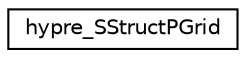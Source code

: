 digraph "Graphical Class Hierarchy"
{
 // LATEX_PDF_SIZE
  edge [fontname="Helvetica",fontsize="10",labelfontname="Helvetica",labelfontsize="10"];
  node [fontname="Helvetica",fontsize="10",shape=record];
  rankdir="LR";
  Node0 [label="hypre_SStructPGrid",height=0.2,width=0.4,color="black", fillcolor="white", style="filled",URL="$structhypre___s_struct_p_grid.html",tooltip=" "];
}
